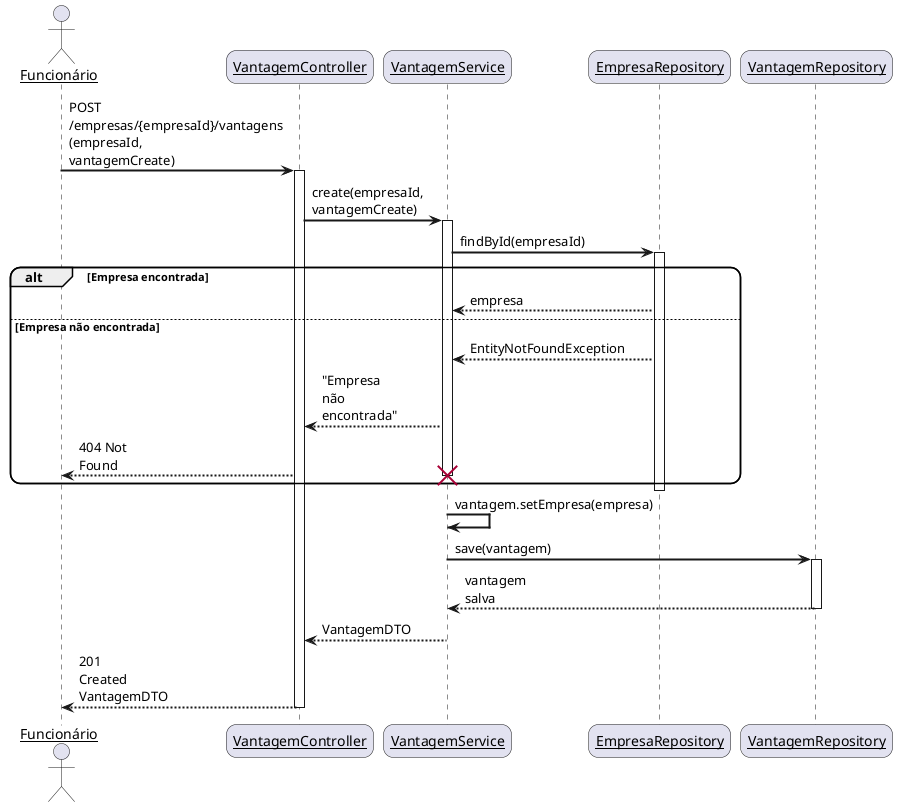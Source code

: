 @startuml
skinparam sequenceArrowThickness 2
skinparam roundcorner 20
skinparam maxmessagesize 60
skinparam sequenceParticipant underline

actor "Funcionário" as employee
participant "VantagemController" as controller
participant "VantagemService" as service
participant "EmpresaRepository" as empresaRepo
participant "VantagemRepository" as vantagemRepo

employee -> controller: POST /empresas/{empresaId}/vantagens\n(empresaId, vantagemCreate)
activate controller

controller -> service: create(empresaId, vantagemCreate)
activate service

service -> empresaRepo: findById(empresaId)
activate empresaRepo

alt Empresa encontrada
    empresaRepo --> service: empresa
else Empresa não encontrada
    empresaRepo --> service: EntityNotFoundException
    service --> controller: "Empresa não encontrada"
    controller --> employee: 404 Not Found
    destroy service
end
deactivate empresaRepo

service -> service: vantagem.setEmpresa(empresa)

service -> vantagemRepo: save(vantagem)
activate vantagemRepo
vantagemRepo --> service: vantagem salva
deactivate vantagemRepo

service --> controller: VantagemDTO
deactivate service

controller --> employee: 201 Created\nVantagemDTO
deactivate controller

@enduml